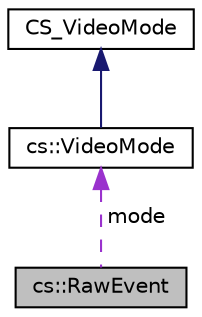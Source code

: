digraph "cs::RawEvent"
{
  edge [fontname="Helvetica",fontsize="10",labelfontname="Helvetica",labelfontsize="10"];
  node [fontname="Helvetica",fontsize="10",shape=record];
  Node1 [label="cs::RawEvent",height=0.2,width=0.4,color="black", fillcolor="grey75", style="filled", fontcolor="black"];
  Node2 -> Node1 [dir="back",color="darkorchid3",fontsize="10",style="dashed",label=" mode" ,fontname="Helvetica"];
  Node2 [label="cs::VideoMode",height=0.2,width=0.4,color="black", fillcolor="white", style="filled",URL="$structcs_1_1VideoMode.html",tooltip="Video mode. "];
  Node3 -> Node2 [dir="back",color="midnightblue",fontsize="10",style="solid",fontname="Helvetica"];
  Node3 [label="CS_VideoMode",height=0.2,width=0.4,color="black", fillcolor="white", style="filled",URL="$structCS__VideoMode.html"];
}

